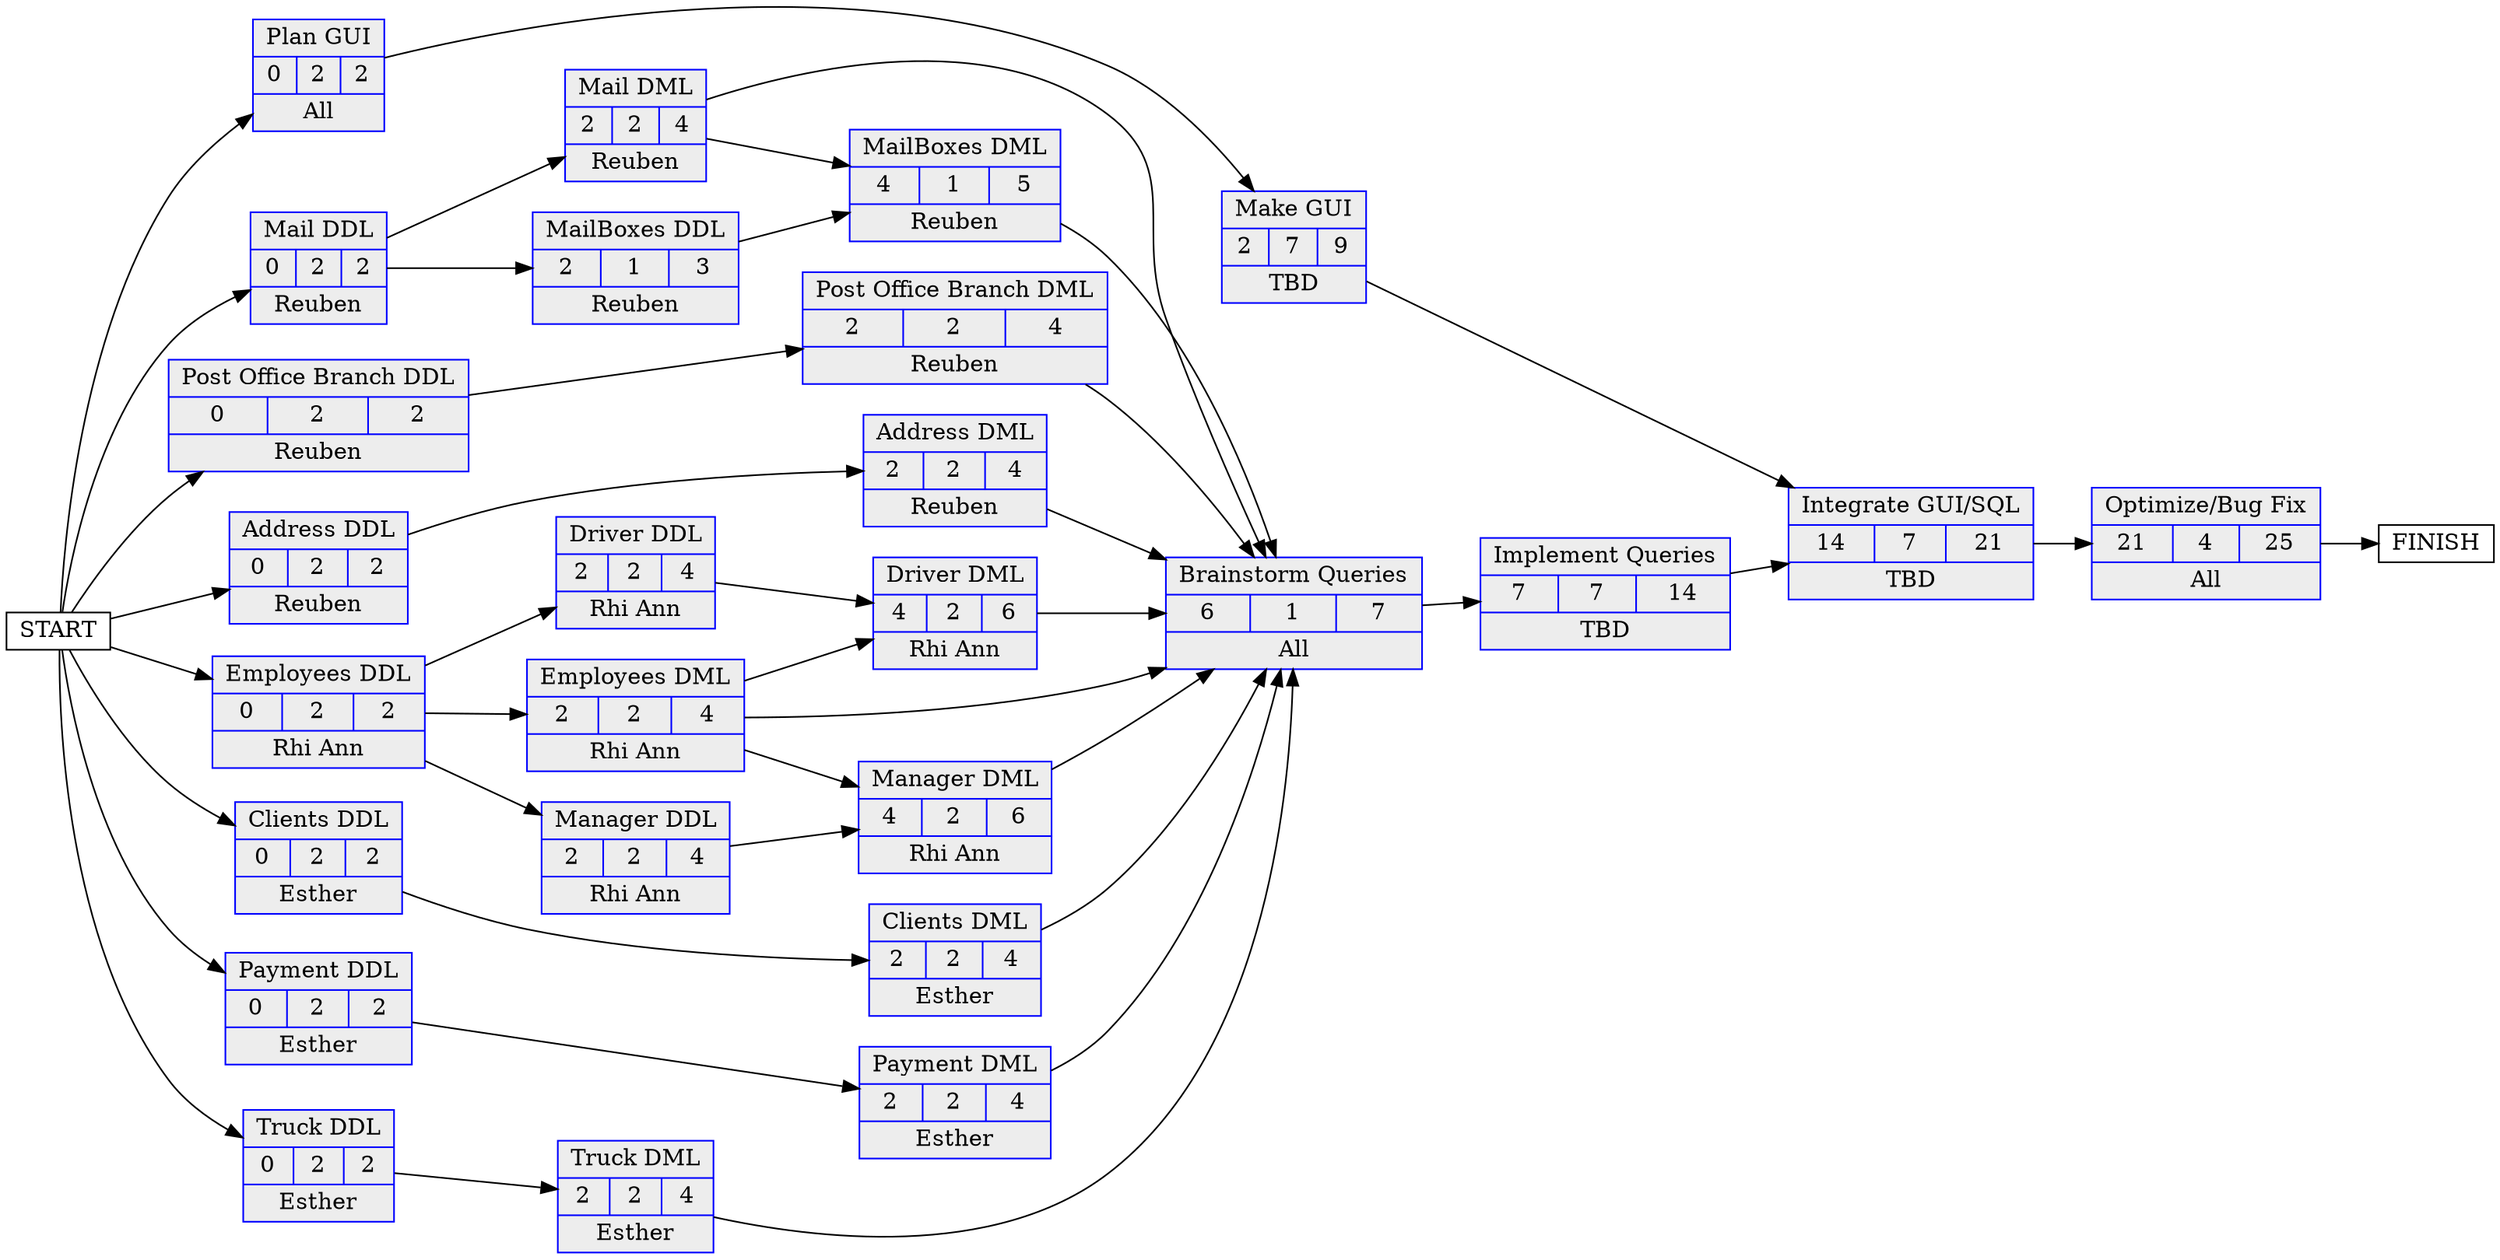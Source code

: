 digraph g {
	node [height=.1 shape=Mrecord]
	rankdir=LR
	node [shape=record]
	"Plan GUI" [label="<f0>Plan GUI |{0|2|2}|<f2>All" color=blue fillcolor=grey93 style=filled]
	"Make GUI" [label="<f0>Make GUI |{2|7|9}|<f2>TBD" color=blue fillcolor=grey93 style=filled]
	"Mail DDL" [label="<f0>Mail DDL |{0|2|2}|<f2>Reuben" color=blue fillcolor=grey93 style=filled]
	"MailBoxes DDL" [label="<f0>MailBoxes DDL |{2|1|3}|<f2>Reuben" color=blue fillcolor=grey93 style=filled]
	"Post Office Branch DDL" [label="<f0>Post Office Branch DDL |{0|2|2}|<f2>Reuben" color=blue fillcolor=grey93 style=filled]
	"Address DDL" [label="<f0>Address DDL |{0|2|2}|<f2>Reuben" color=blue fillcolor=grey93 style=filled]
	"Employees DDL" [label="<f0>Employees DDL |{0|2|2}|<f2>Rhi Ann" color=blue fillcolor=grey93 style=filled]
	"Manager DDL" [label="<f0>Manager DDL |{2|2|4}|<f2>Rhi Ann" color=blue fillcolor=grey93 style=filled]
	"Driver DDL" [label="<f0>Driver DDL |{2|2|4}|<f2>Rhi Ann" color=blue fillcolor=grey93 style=filled]
	"Clients DDL" [label="<f0>Clients DDL |{0|2|2}|<f2>Esther" color=blue fillcolor=grey93 style=filled]
	"Payment DDL" [label="<f0>Payment DDL |{0|2|2}|<f2>Esther" color=blue fillcolor=grey93 style=filled]
	"Truck DDL" [label="<f0>Truck DDL |{0|2|2}|<f2>Esther" color=blue fillcolor=grey93 style=filled]
	"Mail DML" [label="<f0>Mail DML |{2|2|4}|<f2>Reuben" color=blue fillcolor=grey93 style=filled]
	"MailBoxes DML" [label="<f0>MailBoxes DML |{4|1|5}|<f2>Reuben" color=blue fillcolor=grey93 style=filled]
	"Post Office Branch DML" [label="<f0>Post Office Branch DML |{2|2|4}|<f2>Reuben" color=blue fillcolor=grey93 style=filled]
	"Address DML" [label="<f0>Address DML |{2|2|4}|<f2>Reuben" color=blue fillcolor=grey93 style=filled]
	"Employees DML" [label="<f0>Employees DML |{2|2|4}|<f2>Rhi Ann" color=blue fillcolor=grey93 style=filled]
	"Manager DML" [label="<f0>Manager DML |{4|2|6}|<f2>Rhi Ann" color=blue fillcolor=grey93 style=filled]
	"Driver DML" [label="<f0>Driver DML |{4|2|6}|<f2>Rhi Ann" color=blue fillcolor=grey93 style=filled]
	"Clients DML" [label="<f0>Clients DML |{2|2|4}|<f2>Esther" color=blue fillcolor=grey93 style=filled]
	"Payment DML" [label="<f0>Payment DML |{2|2|4}|<f2>Esther" color=blue fillcolor=grey93 style=filled]
	"Truck DML" [label="<f0>Truck DML |{2|2|4}|<f2>Esther" color=blue fillcolor=grey93 style=filled]
	"Brainstorm Queries" [label="<f0>Brainstorm Queries |{6|1|7}|<f2>All" color=blue fillcolor=grey93 style=filled]
	"Implement Queries" [label="<f0>Implement Queries |{7|7|14}|<f2>TBD" color=blue fillcolor=grey93 style=filled]
	"Integrate GUI/SQL" [label="<f0>Integrate GUI/SQL |{14|7|21}|<f2>TBD" color=blue fillcolor=grey93 style=filled]
	"Optimize/Bug Fix" [label="<f0>Optimize/Bug Fix |{21|4|25}|<f2>All" color=blue fillcolor=grey93 style=filled]
	START -> "Plan GUI"
	"Plan GUI" -> "Make GUI"
	START -> "Mail DDL"
	"Mail DDL" -> "MailBoxes DDL"
	START -> "Post Office Branch DDL"
	START -> "Address DDL"
	START -> "Employees DDL"
	"Employees DDL" -> "Manager DDL"
	"Employees DDL" -> "Driver DDL"
	START -> "Clients DDL"
	START -> "Payment DDL"
	START -> "Truck DDL"
	"Mail DDL" -> "Mail DML"
	"Mail DML" -> "MailBoxes DML"
	"MailBoxes DDL" -> "MailBoxes DML"
	"Post Office Branch DDL" -> "Post Office Branch DML"
	"Address DDL" -> "Address DML"
	"Employees DDL" -> "Employees DML"
	"Manager DDL" -> "Manager DML"
	"Employees DML" -> "Manager DML"
	"Driver DDL" -> "Driver DML"
	"Employees DML" -> "Driver DML"
	"Clients DDL" -> "Clients DML"
	"Payment DDL" -> "Payment DML"
	"Truck DDL" -> "Truck DML"
	"Mail DML" -> "Brainstorm Queries"
	"MailBoxes DML" -> "Brainstorm Queries"
	"Post Office Branch DML" -> "Brainstorm Queries"
	"Address DML" -> "Brainstorm Queries"
	"Employees DML" -> "Brainstorm Queries"
	"Manager DML" -> "Brainstorm Queries"
	"Driver DML" -> "Brainstorm Queries"
	"Clients DML" -> "Brainstorm Queries"
	"Payment DML" -> "Brainstorm Queries"
	"Truck DML" -> "Brainstorm Queries"
	"Brainstorm Queries" -> "Implement Queries"
	"Implement Queries" -> "Integrate GUI/SQL"
	"Make GUI" -> "Integrate GUI/SQL"
	"Integrate GUI/SQL" -> "Optimize/Bug Fix"
	"Optimize/Bug Fix" -> FINISH
}
